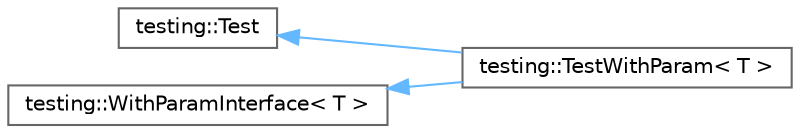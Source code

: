 digraph "クラス階層図"
{
 // LATEX_PDF_SIZE
  bgcolor="transparent";
  edge [fontname=Helvetica,fontsize=10,labelfontname=Helvetica,labelfontsize=10];
  node [fontname=Helvetica,fontsize=10,shape=box,height=0.2,width=0.4];
  rankdir="LR";
  Node0 [id="Node000000",label="testing::Test",height=0.2,width=0.4,color="grey40", fillcolor="white", style="filled",URL="$classtesting_1_1_test.html",tooltip=" "];
  Node0 -> Node1 [id="edge26_Node000000_Node000001",dir="back",color="steelblue1",style="solid",tooltip=" "];
  Node1 [id="Node000001",label="testing::TestWithParam\< T \>",height=0.2,width=0.4,color="grey40", fillcolor="white", style="filled",URL="$classtesting_1_1_test_with_param.html",tooltip=" "];
  Node2 [id="Node000002",label="testing::WithParamInterface\< T \>",height=0.2,width=0.4,color="grey40", fillcolor="white", style="filled",URL="$classtesting_1_1_with_param_interface.html",tooltip=" "];
  Node2 -> Node1 [id="edge27_Node000002_Node000001",dir="back",color="steelblue1",style="solid",tooltip=" "];
}
